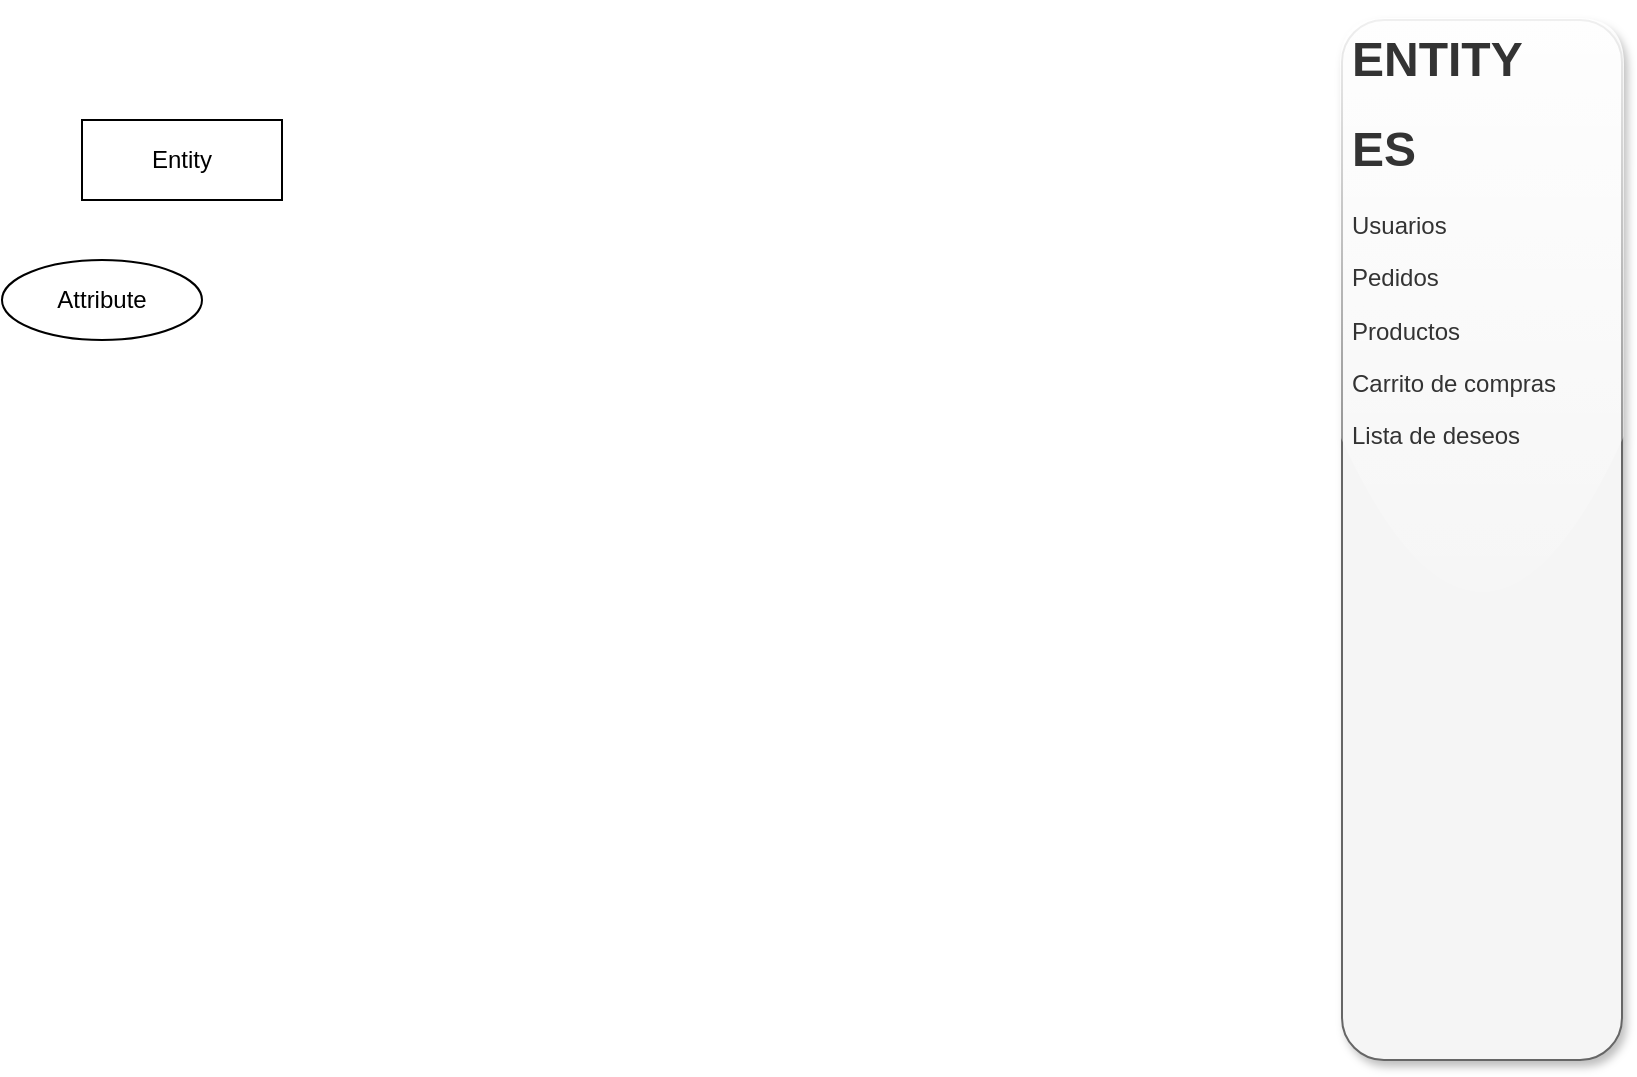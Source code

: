 <mxfile version="14.2.4" type="github">
  <diagram id="R2lEEEUBdFMjLlhIrx00" name="Page-1">
    <mxGraphModel dx="1038" dy="1648" grid="1" gridSize="10" guides="1" tooltips="1" connect="1" arrows="1" fold="1" page="1" pageScale="1" pageWidth="850" pageHeight="1100" math="0" shadow="0" extFonts="Permanent Marker^https://fonts.googleapis.com/css?family=Permanent+Marker">
      <root>
        <mxCell id="0" />
        <mxCell id="1" parent="0" />
        <mxCell id="UW9wHYsdNZsyLZqePper-5" value="Attribute" style="ellipse;whiteSpace=wrap;html=1;align=center;" vertex="1" parent="1">
          <mxGeometry x="90" y="-960" width="100" height="40" as="geometry" />
        </mxCell>
        <mxCell id="UW9wHYsdNZsyLZqePper-6" value="Entity" style="whiteSpace=wrap;html=1;align=center;" vertex="1" parent="1">
          <mxGeometry x="130" y="-1030" width="100" height="40" as="geometry" />
        </mxCell>
        <mxCell id="UW9wHYsdNZsyLZqePper-7" value="&lt;h1&gt;ENTITY&lt;/h1&gt;&lt;h1&gt;ES&lt;/h1&gt;&lt;p&gt;Usuarios&lt;/p&gt;&lt;p&gt;Pedidos&lt;/p&gt;&lt;p&gt;Productos&lt;/p&gt;&lt;p&gt;Carrito de compras&lt;/p&gt;&lt;p&gt;Lista de deseos&lt;/p&gt;" style="text;html=1;spacing=5;spacingTop=-20;whiteSpace=wrap;overflow=hidden;rounded=1;fillColor=#f5f5f5;strokeColor=#666666;fontColor=#333333;shadow=1;sketch=0;glass=1;" vertex="1" parent="1">
          <mxGeometry x="760" y="-1080" width="140" height="520" as="geometry" />
        </mxCell>
      </root>
    </mxGraphModel>
  </diagram>
</mxfile>
